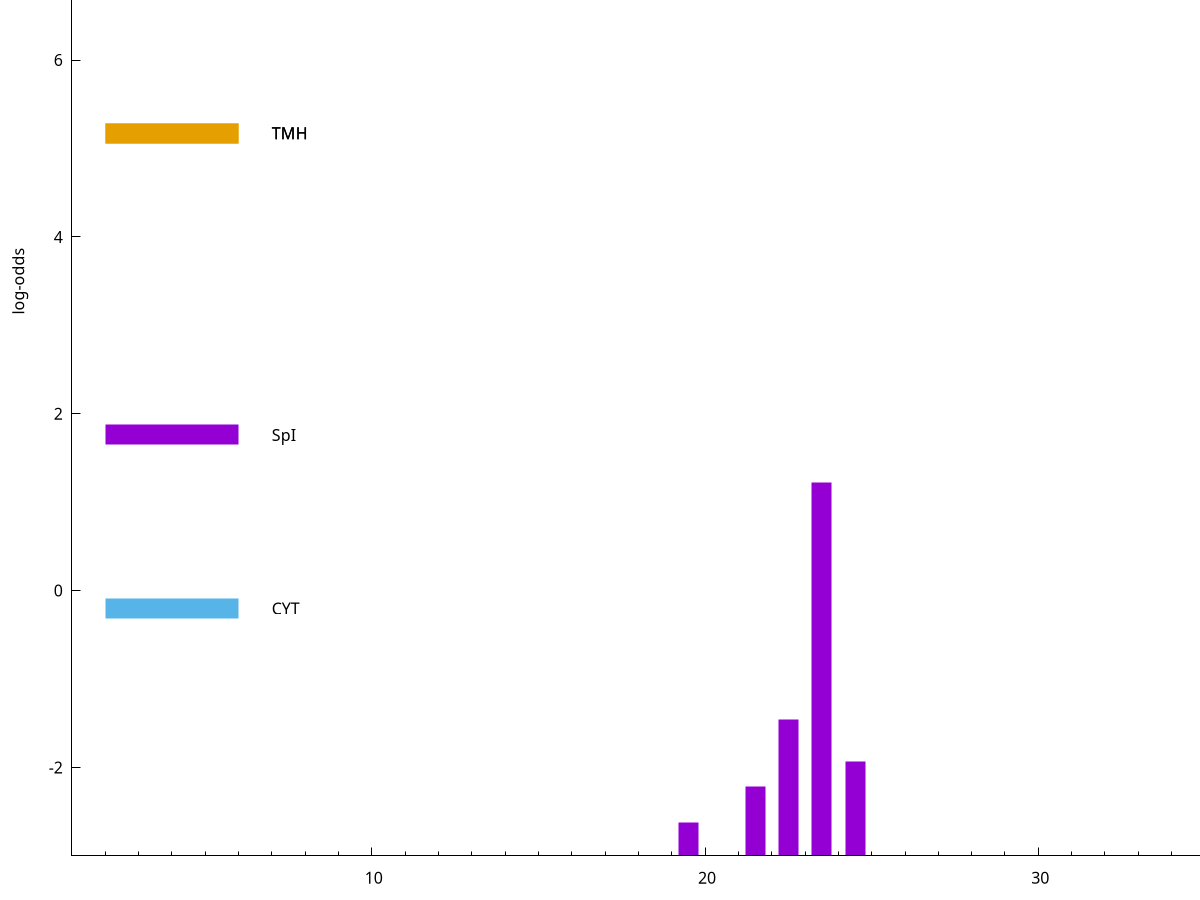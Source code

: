 set title "LipoP predictions for SRR5666534.gff"
set size 2., 1.4
set xrange [1:70] 
set mxtics 10
set yrange [-3:10]
set y2range [0:13]
set ylabel "log-odds"
set term postscript eps color solid "Helvetica" 30
set output "SRR5666534.gff3.eps"
set arrow from 2,5.17196 to 6,5.17196 nohead lt 4 lw 20
set label "TMH" at 7,5.17196
set arrow from 2,1.76039 to 6,1.76039 nohead lt 1 lw 20
set label "SpI" at 7,1.76039
set arrow from 2,-0.200913 to 6,-0.200913 nohead lt 3 lw 20
set label "CYT" at 7,-0.200913
set arrow from 2,5.17196 to 6,5.17196 nohead lt 4 lw 20
set label "TMH" at 7,5.17196
# NOTE: The scores below are the log-odds scores with the threshold
# NOTE: subtracted (a hack to make gnuplot make the histogram all
# NOTE: look nice).
plot "-" axes x1y2 title "" with impulses lt 1 lw 20
23.500000 4.217410
22.500000 1.539980
24.500000 1.070290
21.500000 0.788630
19.500000 0.376240
e
exit
